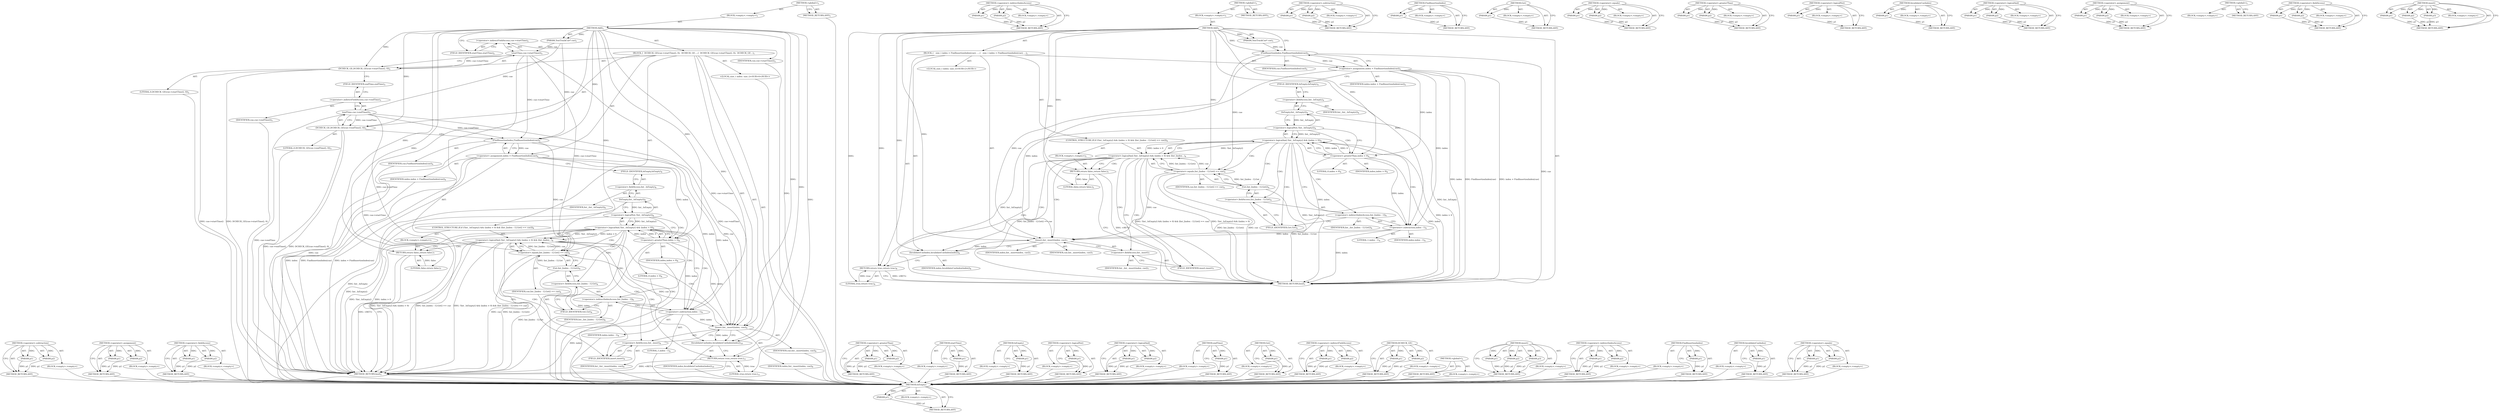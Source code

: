 digraph "insert" {
vulnerable_149 [label=<(METHOD,&lt;operator&gt;.subtraction)>];
vulnerable_150 [label=<(PARAM,p1)>];
vulnerable_151 [label=<(PARAM,p2)>];
vulnerable_152 [label=<(BLOCK,&lt;empty&gt;,&lt;empty&gt;)>];
vulnerable_153 [label=<(METHOD_RETURN,ANY)>];
vulnerable_103 [label=<(METHOD,&lt;operator&gt;.assignment)>];
vulnerable_104 [label=<(PARAM,p1)>];
vulnerable_105 [label=<(PARAM,p2)>];
vulnerable_106 [label=<(BLOCK,&lt;empty&gt;,&lt;empty&gt;)>];
vulnerable_107 [label=<(METHOD_RETURN,ANY)>];
vulnerable_125 [label=<(METHOD,&lt;operator&gt;.fieldAccess)>];
vulnerable_126 [label=<(PARAM,p1)>];
vulnerable_127 [label=<(PARAM,p2)>];
vulnerable_128 [label=<(BLOCK,&lt;empty&gt;,&lt;empty&gt;)>];
vulnerable_129 [label=<(METHOD_RETURN,ANY)>];
vulnerable_6 [label=<(METHOD,&lt;global&gt;)<SUB>1</SUB>>];
vulnerable_7 [label=<(BLOCK,&lt;empty&gt;,&lt;empty&gt;)<SUB>1</SUB>>];
vulnerable_8 [label=<(METHOD,Add)<SUB>1</SUB>>];
vulnerable_9 [label=<(PARAM,TextTrackCue* cue)<SUB>1</SUB>>];
vulnerable_10 [label=<(BLOCK,{
  DCHECK_GE(cue-&gt;startTime(), 0);
  DCHECK_GE...,{
  DCHECK_GE(cue-&gt;startTime(), 0);
  DCHECK_GE...)<SUB>1</SUB>>];
vulnerable_11 [label=<(DCHECK_GE,DCHECK_GE(cue-&gt;startTime(), 0))<SUB>2</SUB>>];
vulnerable_12 [label=<(startTime,cue-&gt;startTime())<SUB>2</SUB>>];
vulnerable_13 [label=<(&lt;operator&gt;.indirectFieldAccess,cue-&gt;startTime)<SUB>2</SUB>>];
vulnerable_14 [label=<(IDENTIFIER,cue,cue-&gt;startTime())<SUB>2</SUB>>];
vulnerable_15 [label=<(FIELD_IDENTIFIER,startTime,startTime)<SUB>2</SUB>>];
vulnerable_16 [label=<(LITERAL,0,DCHECK_GE(cue-&gt;startTime(), 0))<SUB>2</SUB>>];
vulnerable_17 [label=<(DCHECK_GE,DCHECK_GE(cue-&gt;endTime(), 0))<SUB>3</SUB>>];
vulnerable_18 [label=<(endTime,cue-&gt;endTime())<SUB>3</SUB>>];
vulnerable_19 [label=<(&lt;operator&gt;.indirectFieldAccess,cue-&gt;endTime)<SUB>3</SUB>>];
vulnerable_20 [label=<(IDENTIFIER,cue,cue-&gt;endTime())<SUB>3</SUB>>];
vulnerable_21 [label=<(FIELD_IDENTIFIER,endTime,endTime)<SUB>3</SUB>>];
vulnerable_22 [label=<(LITERAL,0,DCHECK_GE(cue-&gt;endTime(), 0))<SUB>3</SUB>>];
vulnerable_23 [label="<(LOCAL,size_t index: size_t)<SUB>4</SUB>>"];
vulnerable_24 [label=<(&lt;operator&gt;.assignment,index = FindInsertionIndex(cue))<SUB>4</SUB>>];
vulnerable_25 [label=<(IDENTIFIER,index,index = FindInsertionIndex(cue))<SUB>4</SUB>>];
vulnerable_26 [label=<(FindInsertionIndex,FindInsertionIndex(cue))<SUB>4</SUB>>];
vulnerable_27 [label=<(IDENTIFIER,cue,FindInsertionIndex(cue))<SUB>4</SUB>>];
vulnerable_28 [label=<(CONTROL_STRUCTURE,IF,if (!list_.IsEmpty() &amp;&amp; (index &gt; 0) &amp;&amp; (list_[index - 1].Get() == cue)))<SUB>6</SUB>>];
vulnerable_29 [label=<(&lt;operator&gt;.logicalAnd,!list_.IsEmpty() &amp;&amp; (index &gt; 0) &amp;&amp; (list_[index...)<SUB>6</SUB>>];
vulnerable_30 [label=<(&lt;operator&gt;.logicalAnd,!list_.IsEmpty() &amp;&amp; (index &gt; 0))<SUB>6</SUB>>];
vulnerable_31 [label=<(&lt;operator&gt;.logicalNot,!list_.IsEmpty())<SUB>6</SUB>>];
vulnerable_32 [label=<(IsEmpty,list_.IsEmpty())<SUB>6</SUB>>];
vulnerable_33 [label=<(&lt;operator&gt;.fieldAccess,list_.IsEmpty)<SUB>6</SUB>>];
vulnerable_34 [label=<(IDENTIFIER,list_,list_.IsEmpty())<SUB>6</SUB>>];
vulnerable_35 [label=<(FIELD_IDENTIFIER,IsEmpty,IsEmpty)<SUB>6</SUB>>];
vulnerable_36 [label=<(&lt;operator&gt;.greaterThan,index &gt; 0)<SUB>6</SUB>>];
vulnerable_37 [label=<(IDENTIFIER,index,index &gt; 0)<SUB>6</SUB>>];
vulnerable_38 [label=<(LITERAL,0,index &gt; 0)<SUB>6</SUB>>];
vulnerable_39 [label=<(&lt;operator&gt;.equals,list_[index - 1].Get() == cue)<SUB>6</SUB>>];
vulnerable_40 [label=<(Get,list_[index - 1].Get())<SUB>6</SUB>>];
vulnerable_41 [label=<(&lt;operator&gt;.fieldAccess,list_[index - 1].Get)<SUB>6</SUB>>];
vulnerable_42 [label=<(&lt;operator&gt;.indirectIndexAccess,list_[index - 1])<SUB>6</SUB>>];
vulnerable_43 [label=<(IDENTIFIER,list_,list_[index - 1].Get())<SUB>6</SUB>>];
vulnerable_44 [label=<(&lt;operator&gt;.subtraction,index - 1)<SUB>6</SUB>>];
vulnerable_45 [label=<(IDENTIFIER,index,index - 1)<SUB>6</SUB>>];
vulnerable_46 [label=<(LITERAL,1,index - 1)<SUB>6</SUB>>];
vulnerable_47 [label=<(FIELD_IDENTIFIER,Get,Get)<SUB>6</SUB>>];
vulnerable_48 [label=<(IDENTIFIER,cue,list_[index - 1].Get() == cue)<SUB>6</SUB>>];
vulnerable_49 [label=<(BLOCK,&lt;empty&gt;,&lt;empty&gt;)<SUB>7</SUB>>];
vulnerable_50 [label=<(RETURN,return false;,return false;)<SUB>7</SUB>>];
vulnerable_51 [label=<(LITERAL,false,return false;)<SUB>7</SUB>>];
vulnerable_52 [label=<(insert,list_.insert(index, cue))<SUB>9</SUB>>];
vulnerable_53 [label=<(&lt;operator&gt;.fieldAccess,list_.insert)<SUB>9</SUB>>];
vulnerable_54 [label=<(IDENTIFIER,list_,list_.insert(index, cue))<SUB>9</SUB>>];
vulnerable_55 [label=<(FIELD_IDENTIFIER,insert,insert)<SUB>9</SUB>>];
vulnerable_56 [label=<(IDENTIFIER,index,list_.insert(index, cue))<SUB>9</SUB>>];
vulnerable_57 [label=<(IDENTIFIER,cue,list_.insert(index, cue))<SUB>9</SUB>>];
vulnerable_58 [label=<(InvalidateCueIndex,InvalidateCueIndex(index))<SUB>10</SUB>>];
vulnerable_59 [label=<(IDENTIFIER,index,InvalidateCueIndex(index))<SUB>10</SUB>>];
vulnerable_60 [label=<(RETURN,return true;,return true;)<SUB>11</SUB>>];
vulnerable_61 [label=<(LITERAL,true,return true;)<SUB>11</SUB>>];
vulnerable_62 [label=<(METHOD_RETURN,bool)<SUB>1</SUB>>];
vulnerable_64 [label=<(METHOD_RETURN,ANY)<SUB>1</SUB>>];
vulnerable_130 [label=<(METHOD,&lt;operator&gt;.greaterThan)>];
vulnerable_131 [label=<(PARAM,p1)>];
vulnerable_132 [label=<(PARAM,p2)>];
vulnerable_133 [label=<(BLOCK,&lt;empty&gt;,&lt;empty&gt;)>];
vulnerable_134 [label=<(METHOD_RETURN,ANY)>];
vulnerable_90 [label=<(METHOD,startTime)>];
vulnerable_91 [label=<(PARAM,p1)>];
vulnerable_92 [label=<(BLOCK,&lt;empty&gt;,&lt;empty&gt;)>];
vulnerable_93 [label=<(METHOD_RETURN,ANY)>];
vulnerable_121 [label=<(METHOD,IsEmpty)>];
vulnerable_122 [label=<(PARAM,p1)>];
vulnerable_123 [label=<(BLOCK,&lt;empty&gt;,&lt;empty&gt;)>];
vulnerable_124 [label=<(METHOD_RETURN,ANY)>];
vulnerable_117 [label=<(METHOD,&lt;operator&gt;.logicalNot)>];
vulnerable_118 [label=<(PARAM,p1)>];
vulnerable_119 [label=<(BLOCK,&lt;empty&gt;,&lt;empty&gt;)>];
vulnerable_120 [label=<(METHOD_RETURN,ANY)>];
vulnerable_112 [label=<(METHOD,&lt;operator&gt;.logicalAnd)>];
vulnerable_113 [label=<(PARAM,p1)>];
vulnerable_114 [label=<(PARAM,p2)>];
vulnerable_115 [label=<(BLOCK,&lt;empty&gt;,&lt;empty&gt;)>];
vulnerable_116 [label=<(METHOD_RETURN,ANY)>];
vulnerable_99 [label=<(METHOD,endTime)>];
vulnerable_100 [label=<(PARAM,p1)>];
vulnerable_101 [label=<(BLOCK,&lt;empty&gt;,&lt;empty&gt;)>];
vulnerable_102 [label=<(METHOD_RETURN,ANY)>];
vulnerable_140 [label=<(METHOD,Get)>];
vulnerable_141 [label=<(PARAM,p1)>];
vulnerable_142 [label=<(BLOCK,&lt;empty&gt;,&lt;empty&gt;)>];
vulnerable_143 [label=<(METHOD_RETURN,ANY)>];
vulnerable_94 [label=<(METHOD,&lt;operator&gt;.indirectFieldAccess)>];
vulnerable_95 [label=<(PARAM,p1)>];
vulnerable_96 [label=<(PARAM,p2)>];
vulnerable_97 [label=<(BLOCK,&lt;empty&gt;,&lt;empty&gt;)>];
vulnerable_98 [label=<(METHOD_RETURN,ANY)>];
vulnerable_85 [label=<(METHOD,DCHECK_GE)>];
vulnerable_86 [label=<(PARAM,p1)>];
vulnerable_87 [label=<(PARAM,p2)>];
vulnerable_88 [label=<(BLOCK,&lt;empty&gt;,&lt;empty&gt;)>];
vulnerable_89 [label=<(METHOD_RETURN,ANY)>];
vulnerable_79 [label=<(METHOD,&lt;global&gt;)<SUB>1</SUB>>];
vulnerable_80 [label=<(BLOCK,&lt;empty&gt;,&lt;empty&gt;)>];
vulnerable_81 [label=<(METHOD_RETURN,ANY)>];
vulnerable_154 [label=<(METHOD,insert)>];
vulnerable_155 [label=<(PARAM,p1)>];
vulnerable_156 [label=<(PARAM,p2)>];
vulnerable_157 [label=<(PARAM,p3)>];
vulnerable_158 [label=<(BLOCK,&lt;empty&gt;,&lt;empty&gt;)>];
vulnerable_159 [label=<(METHOD_RETURN,ANY)>];
vulnerable_144 [label=<(METHOD,&lt;operator&gt;.indirectIndexAccess)>];
vulnerable_145 [label=<(PARAM,p1)>];
vulnerable_146 [label=<(PARAM,p2)>];
vulnerable_147 [label=<(BLOCK,&lt;empty&gt;,&lt;empty&gt;)>];
vulnerable_148 [label=<(METHOD_RETURN,ANY)>];
vulnerable_108 [label=<(METHOD,FindInsertionIndex)>];
vulnerable_109 [label=<(PARAM,p1)>];
vulnerable_110 [label=<(BLOCK,&lt;empty&gt;,&lt;empty&gt;)>];
vulnerable_111 [label=<(METHOD_RETURN,ANY)>];
vulnerable_160 [label=<(METHOD,InvalidateCueIndex)>];
vulnerable_161 [label=<(PARAM,p1)>];
vulnerable_162 [label=<(BLOCK,&lt;empty&gt;,&lt;empty&gt;)>];
vulnerable_163 [label=<(METHOD_RETURN,ANY)>];
vulnerable_135 [label=<(METHOD,&lt;operator&gt;.equals)>];
vulnerable_136 [label=<(PARAM,p1)>];
vulnerable_137 [label=<(PARAM,p2)>];
vulnerable_138 [label=<(BLOCK,&lt;empty&gt;,&lt;empty&gt;)>];
vulnerable_139 [label=<(METHOD_RETURN,ANY)>];
fixed_91 [label=<(METHOD,IsEmpty)>];
fixed_92 [label=<(PARAM,p1)>];
fixed_93 [label=<(BLOCK,&lt;empty&gt;,&lt;empty&gt;)>];
fixed_94 [label=<(METHOD_RETURN,ANY)>];
fixed_114 [label=<(METHOD,&lt;operator&gt;.indirectIndexAccess)>];
fixed_115 [label=<(PARAM,p1)>];
fixed_116 [label=<(PARAM,p2)>];
fixed_117 [label=<(BLOCK,&lt;empty&gt;,&lt;empty&gt;)>];
fixed_118 [label=<(METHOD_RETURN,ANY)>];
fixed_6 [label=<(METHOD,&lt;global&gt;)<SUB>1</SUB>>];
fixed_7 [label=<(BLOCK,&lt;empty&gt;,&lt;empty&gt;)<SUB>1</SUB>>];
fixed_8 [label=<(METHOD,Add)<SUB>1</SUB>>];
fixed_9 [label=<(PARAM,TextTrackCue* cue)<SUB>1</SUB>>];
fixed_10 [label=<(BLOCK,{
   size_t index = FindInsertionIndex(cue);

 ...,{
   size_t index = FindInsertionIndex(cue);

 ...)<SUB>1</SUB>>];
fixed_11 [label="<(LOCAL,size_t index: size_t)<SUB>2</SUB>>"];
fixed_12 [label=<(&lt;operator&gt;.assignment,index = FindInsertionIndex(cue))<SUB>2</SUB>>];
fixed_13 [label=<(IDENTIFIER,index,index = FindInsertionIndex(cue))<SUB>2</SUB>>];
fixed_14 [label=<(FindInsertionIndex,FindInsertionIndex(cue))<SUB>2</SUB>>];
fixed_15 [label=<(IDENTIFIER,cue,FindInsertionIndex(cue))<SUB>2</SUB>>];
fixed_16 [label=<(CONTROL_STRUCTURE,IF,if (!list_.IsEmpty() &amp;&amp; (index &gt; 0) &amp;&amp; (list_[index - 1].Get() == cue)))<SUB>4</SUB>>];
fixed_17 [label=<(&lt;operator&gt;.logicalAnd,!list_.IsEmpty() &amp;&amp; (index &gt; 0) &amp;&amp; (list_[index...)<SUB>4</SUB>>];
fixed_18 [label=<(&lt;operator&gt;.logicalAnd,!list_.IsEmpty() &amp;&amp; (index &gt; 0))<SUB>4</SUB>>];
fixed_19 [label=<(&lt;operator&gt;.logicalNot,!list_.IsEmpty())<SUB>4</SUB>>];
fixed_20 [label=<(IsEmpty,list_.IsEmpty())<SUB>4</SUB>>];
fixed_21 [label=<(&lt;operator&gt;.fieldAccess,list_.IsEmpty)<SUB>4</SUB>>];
fixed_22 [label=<(IDENTIFIER,list_,list_.IsEmpty())<SUB>4</SUB>>];
fixed_23 [label=<(FIELD_IDENTIFIER,IsEmpty,IsEmpty)<SUB>4</SUB>>];
fixed_24 [label=<(&lt;operator&gt;.greaterThan,index &gt; 0)<SUB>4</SUB>>];
fixed_25 [label=<(IDENTIFIER,index,index &gt; 0)<SUB>4</SUB>>];
fixed_26 [label=<(LITERAL,0,index &gt; 0)<SUB>4</SUB>>];
fixed_27 [label=<(&lt;operator&gt;.equals,list_[index - 1].Get() == cue)<SUB>4</SUB>>];
fixed_28 [label=<(Get,list_[index - 1].Get())<SUB>4</SUB>>];
fixed_29 [label=<(&lt;operator&gt;.fieldAccess,list_[index - 1].Get)<SUB>4</SUB>>];
fixed_30 [label=<(&lt;operator&gt;.indirectIndexAccess,list_[index - 1])<SUB>4</SUB>>];
fixed_31 [label=<(IDENTIFIER,list_,list_[index - 1].Get())<SUB>4</SUB>>];
fixed_32 [label=<(&lt;operator&gt;.subtraction,index - 1)<SUB>4</SUB>>];
fixed_33 [label=<(IDENTIFIER,index,index - 1)<SUB>4</SUB>>];
fixed_34 [label=<(LITERAL,1,index - 1)<SUB>4</SUB>>];
fixed_35 [label=<(FIELD_IDENTIFIER,Get,Get)<SUB>4</SUB>>];
fixed_36 [label=<(IDENTIFIER,cue,list_[index - 1].Get() == cue)<SUB>4</SUB>>];
fixed_37 [label=<(BLOCK,&lt;empty&gt;,&lt;empty&gt;)<SUB>5</SUB>>];
fixed_38 [label=<(RETURN,return false;,return false;)<SUB>5</SUB>>];
fixed_39 [label=<(LITERAL,false,return false;)<SUB>5</SUB>>];
fixed_40 [label=<(insert,list_.insert(index, cue))<SUB>7</SUB>>];
fixed_41 [label=<(&lt;operator&gt;.fieldAccess,list_.insert)<SUB>7</SUB>>];
fixed_42 [label=<(IDENTIFIER,list_,list_.insert(index, cue))<SUB>7</SUB>>];
fixed_43 [label=<(FIELD_IDENTIFIER,insert,insert)<SUB>7</SUB>>];
fixed_44 [label=<(IDENTIFIER,index,list_.insert(index, cue))<SUB>7</SUB>>];
fixed_45 [label=<(IDENTIFIER,cue,list_.insert(index, cue))<SUB>7</SUB>>];
fixed_46 [label=<(InvalidateCueIndex,InvalidateCueIndex(index))<SUB>8</SUB>>];
fixed_47 [label=<(IDENTIFIER,index,InvalidateCueIndex(index))<SUB>8</SUB>>];
fixed_48 [label=<(RETURN,return true;,return true;)<SUB>9</SUB>>];
fixed_49 [label=<(LITERAL,true,return true;)<SUB>9</SUB>>];
fixed_50 [label=<(METHOD_RETURN,bool)<SUB>1</SUB>>];
fixed_52 [label=<(METHOD_RETURN,ANY)<SUB>1</SUB>>];
fixed_119 [label=<(METHOD,&lt;operator&gt;.subtraction)>];
fixed_120 [label=<(PARAM,p1)>];
fixed_121 [label=<(PARAM,p2)>];
fixed_122 [label=<(BLOCK,&lt;empty&gt;,&lt;empty&gt;)>];
fixed_123 [label=<(METHOD_RETURN,ANY)>];
fixed_78 [label=<(METHOD,FindInsertionIndex)>];
fixed_79 [label=<(PARAM,p1)>];
fixed_80 [label=<(BLOCK,&lt;empty&gt;,&lt;empty&gt;)>];
fixed_81 [label=<(METHOD_RETURN,ANY)>];
fixed_110 [label=<(METHOD,Get)>];
fixed_111 [label=<(PARAM,p1)>];
fixed_112 [label=<(BLOCK,&lt;empty&gt;,&lt;empty&gt;)>];
fixed_113 [label=<(METHOD_RETURN,ANY)>];
fixed_105 [label=<(METHOD,&lt;operator&gt;.equals)>];
fixed_106 [label=<(PARAM,p1)>];
fixed_107 [label=<(PARAM,p2)>];
fixed_108 [label=<(BLOCK,&lt;empty&gt;,&lt;empty&gt;)>];
fixed_109 [label=<(METHOD_RETURN,ANY)>];
fixed_100 [label=<(METHOD,&lt;operator&gt;.greaterThan)>];
fixed_101 [label=<(PARAM,p1)>];
fixed_102 [label=<(PARAM,p2)>];
fixed_103 [label=<(BLOCK,&lt;empty&gt;,&lt;empty&gt;)>];
fixed_104 [label=<(METHOD_RETURN,ANY)>];
fixed_87 [label=<(METHOD,&lt;operator&gt;.logicalNot)>];
fixed_88 [label=<(PARAM,p1)>];
fixed_89 [label=<(BLOCK,&lt;empty&gt;,&lt;empty&gt;)>];
fixed_90 [label=<(METHOD_RETURN,ANY)>];
fixed_130 [label=<(METHOD,InvalidateCueIndex)>];
fixed_131 [label=<(PARAM,p1)>];
fixed_132 [label=<(BLOCK,&lt;empty&gt;,&lt;empty&gt;)>];
fixed_133 [label=<(METHOD_RETURN,ANY)>];
fixed_82 [label=<(METHOD,&lt;operator&gt;.logicalAnd)>];
fixed_83 [label=<(PARAM,p1)>];
fixed_84 [label=<(PARAM,p2)>];
fixed_85 [label=<(BLOCK,&lt;empty&gt;,&lt;empty&gt;)>];
fixed_86 [label=<(METHOD_RETURN,ANY)>];
fixed_73 [label=<(METHOD,&lt;operator&gt;.assignment)>];
fixed_74 [label=<(PARAM,p1)>];
fixed_75 [label=<(PARAM,p2)>];
fixed_76 [label=<(BLOCK,&lt;empty&gt;,&lt;empty&gt;)>];
fixed_77 [label=<(METHOD_RETURN,ANY)>];
fixed_67 [label=<(METHOD,&lt;global&gt;)<SUB>1</SUB>>];
fixed_68 [label=<(BLOCK,&lt;empty&gt;,&lt;empty&gt;)>];
fixed_69 [label=<(METHOD_RETURN,ANY)>];
fixed_95 [label=<(METHOD,&lt;operator&gt;.fieldAccess)>];
fixed_96 [label=<(PARAM,p1)>];
fixed_97 [label=<(PARAM,p2)>];
fixed_98 [label=<(BLOCK,&lt;empty&gt;,&lt;empty&gt;)>];
fixed_99 [label=<(METHOD_RETURN,ANY)>];
fixed_124 [label=<(METHOD,insert)>];
fixed_125 [label=<(PARAM,p1)>];
fixed_126 [label=<(PARAM,p2)>];
fixed_127 [label=<(PARAM,p3)>];
fixed_128 [label=<(BLOCK,&lt;empty&gt;,&lt;empty&gt;)>];
fixed_129 [label=<(METHOD_RETURN,ANY)>];
vulnerable_149 -> vulnerable_150  [key=0, label="AST: "];
vulnerable_149 -> vulnerable_150  [key=1, label="DDG: "];
vulnerable_149 -> vulnerable_152  [key=0, label="AST: "];
vulnerable_149 -> vulnerable_151  [key=0, label="AST: "];
vulnerable_149 -> vulnerable_151  [key=1, label="DDG: "];
vulnerable_149 -> vulnerable_153  [key=0, label="AST: "];
vulnerable_149 -> vulnerable_153  [key=1, label="CFG: "];
vulnerable_150 -> vulnerable_153  [key=0, label="DDG: p1"];
vulnerable_151 -> vulnerable_153  [key=0, label="DDG: p2"];
vulnerable_152 -> fixed_91  [key=0];
vulnerable_153 -> fixed_91  [key=0];
vulnerable_103 -> vulnerable_104  [key=0, label="AST: "];
vulnerable_103 -> vulnerable_104  [key=1, label="DDG: "];
vulnerable_103 -> vulnerable_106  [key=0, label="AST: "];
vulnerable_103 -> vulnerable_105  [key=0, label="AST: "];
vulnerable_103 -> vulnerable_105  [key=1, label="DDG: "];
vulnerable_103 -> vulnerable_107  [key=0, label="AST: "];
vulnerable_103 -> vulnerable_107  [key=1, label="CFG: "];
vulnerable_104 -> vulnerable_107  [key=0, label="DDG: p1"];
vulnerable_105 -> vulnerable_107  [key=0, label="DDG: p2"];
vulnerable_106 -> fixed_91  [key=0];
vulnerable_107 -> fixed_91  [key=0];
vulnerable_125 -> vulnerable_126  [key=0, label="AST: "];
vulnerable_125 -> vulnerable_126  [key=1, label="DDG: "];
vulnerable_125 -> vulnerable_128  [key=0, label="AST: "];
vulnerable_125 -> vulnerable_127  [key=0, label="AST: "];
vulnerable_125 -> vulnerable_127  [key=1, label="DDG: "];
vulnerable_125 -> vulnerable_129  [key=0, label="AST: "];
vulnerable_125 -> vulnerable_129  [key=1, label="CFG: "];
vulnerable_126 -> vulnerable_129  [key=0, label="DDG: p1"];
vulnerable_127 -> vulnerable_129  [key=0, label="DDG: p2"];
vulnerable_128 -> fixed_91  [key=0];
vulnerable_129 -> fixed_91  [key=0];
vulnerable_6 -> vulnerable_7  [key=0, label="AST: "];
vulnerable_6 -> vulnerable_64  [key=0, label="AST: "];
vulnerable_6 -> vulnerable_64  [key=1, label="CFG: "];
vulnerable_7 -> vulnerable_8  [key=0, label="AST: "];
vulnerable_8 -> vulnerable_9  [key=0, label="AST: "];
vulnerable_8 -> vulnerable_9  [key=1, label="DDG: "];
vulnerable_8 -> vulnerable_10  [key=0, label="AST: "];
vulnerable_8 -> vulnerable_62  [key=0, label="AST: "];
vulnerable_8 -> vulnerable_15  [key=0, label="CFG: "];
vulnerable_8 -> vulnerable_60  [key=0, label="DDG: "];
vulnerable_8 -> vulnerable_11  [key=0, label="DDG: "];
vulnerable_8 -> vulnerable_17  [key=0, label="DDG: "];
vulnerable_8 -> vulnerable_52  [key=0, label="DDG: "];
vulnerable_8 -> vulnerable_58  [key=0, label="DDG: "];
vulnerable_8 -> vulnerable_61  [key=0, label="DDG: "];
vulnerable_8 -> vulnerable_26  [key=0, label="DDG: "];
vulnerable_8 -> vulnerable_50  [key=0, label="DDG: "];
vulnerable_8 -> vulnerable_39  [key=0, label="DDG: "];
vulnerable_8 -> vulnerable_51  [key=0, label="DDG: "];
vulnerable_8 -> vulnerable_36  [key=0, label="DDG: "];
vulnerable_8 -> vulnerable_44  [key=0, label="DDG: "];
vulnerable_9 -> vulnerable_12  [key=0, label="DDG: cue"];
vulnerable_9 -> vulnerable_18  [key=0, label="DDG: cue"];
vulnerable_9 -> vulnerable_26  [key=0, label="DDG: cue"];
vulnerable_10 -> vulnerable_11  [key=0, label="AST: "];
vulnerable_10 -> vulnerable_17  [key=0, label="AST: "];
vulnerable_10 -> vulnerable_23  [key=0, label="AST: "];
vulnerable_10 -> vulnerable_24  [key=0, label="AST: "];
vulnerable_10 -> vulnerable_28  [key=0, label="AST: "];
vulnerable_10 -> vulnerable_52  [key=0, label="AST: "];
vulnerable_10 -> vulnerable_58  [key=0, label="AST: "];
vulnerable_10 -> vulnerable_60  [key=0, label="AST: "];
vulnerable_11 -> vulnerable_12  [key=0, label="AST: "];
vulnerable_11 -> vulnerable_16  [key=0, label="AST: "];
vulnerable_11 -> vulnerable_21  [key=0, label="CFG: "];
vulnerable_11 -> vulnerable_62  [key=0, label="DDG: cue-&gt;startTime()"];
vulnerable_11 -> vulnerable_62  [key=1, label="DDG: DCHECK_GE(cue-&gt;startTime(), 0)"];
vulnerable_12 -> vulnerable_13  [key=0, label="AST: "];
vulnerable_12 -> vulnerable_11  [key=0, label="CFG: "];
vulnerable_12 -> vulnerable_11  [key=1, label="DDG: cue-&gt;startTime"];
vulnerable_12 -> vulnerable_62  [key=0, label="DDG: cue-&gt;startTime"];
vulnerable_12 -> vulnerable_52  [key=0, label="DDG: cue-&gt;startTime"];
vulnerable_12 -> vulnerable_26  [key=0, label="DDG: cue-&gt;startTime"];
vulnerable_12 -> vulnerable_39  [key=0, label="DDG: cue-&gt;startTime"];
vulnerable_13 -> vulnerable_14  [key=0, label="AST: "];
vulnerable_13 -> vulnerable_15  [key=0, label="AST: "];
vulnerable_13 -> vulnerable_12  [key=0, label="CFG: "];
vulnerable_14 -> fixed_91  [key=0];
vulnerable_15 -> vulnerable_13  [key=0, label="CFG: "];
vulnerable_16 -> fixed_91  [key=0];
vulnerable_17 -> vulnerable_18  [key=0, label="AST: "];
vulnerable_17 -> vulnerable_22  [key=0, label="AST: "];
vulnerable_17 -> vulnerable_26  [key=0, label="CFG: "];
vulnerable_17 -> vulnerable_62  [key=0, label="DDG: cue-&gt;endTime()"];
vulnerable_17 -> vulnerable_62  [key=1, label="DDG: DCHECK_GE(cue-&gt;endTime(), 0)"];
vulnerable_18 -> vulnerable_19  [key=0, label="AST: "];
vulnerable_18 -> vulnerable_17  [key=0, label="CFG: "];
vulnerable_18 -> vulnerable_17  [key=1, label="DDG: cue-&gt;endTime"];
vulnerable_18 -> vulnerable_62  [key=0, label="DDG: cue-&gt;endTime"];
vulnerable_18 -> vulnerable_52  [key=0, label="DDG: cue-&gt;endTime"];
vulnerable_18 -> vulnerable_26  [key=0, label="DDG: cue-&gt;endTime"];
vulnerable_18 -> vulnerable_39  [key=0, label="DDG: cue-&gt;endTime"];
vulnerable_19 -> vulnerable_20  [key=0, label="AST: "];
vulnerable_19 -> vulnerable_21  [key=0, label="AST: "];
vulnerable_19 -> vulnerable_18  [key=0, label="CFG: "];
vulnerable_20 -> fixed_91  [key=0];
vulnerable_21 -> vulnerable_19  [key=0, label="CFG: "];
vulnerable_22 -> fixed_91  [key=0];
vulnerable_23 -> fixed_91  [key=0];
vulnerable_24 -> vulnerable_25  [key=0, label="AST: "];
vulnerable_24 -> vulnerable_26  [key=0, label="AST: "];
vulnerable_24 -> vulnerable_35  [key=0, label="CFG: "];
vulnerable_24 -> vulnerable_62  [key=0, label="DDG: index"];
vulnerable_24 -> vulnerable_62  [key=1, label="DDG: FindInsertionIndex(cue)"];
vulnerable_24 -> vulnerable_62  [key=2, label="DDG: index = FindInsertionIndex(cue)"];
vulnerable_24 -> vulnerable_52  [key=0, label="DDG: index"];
vulnerable_24 -> vulnerable_36  [key=0, label="DDG: index"];
vulnerable_24 -> vulnerable_44  [key=0, label="DDG: index"];
vulnerable_25 -> fixed_91  [key=0];
vulnerable_26 -> vulnerable_27  [key=0, label="AST: "];
vulnerable_26 -> vulnerable_24  [key=0, label="CFG: "];
vulnerable_26 -> vulnerable_24  [key=1, label="DDG: cue"];
vulnerable_26 -> vulnerable_62  [key=0, label="DDG: cue"];
vulnerable_26 -> vulnerable_52  [key=0, label="DDG: cue"];
vulnerable_26 -> vulnerable_39  [key=0, label="DDG: cue"];
vulnerable_27 -> fixed_91  [key=0];
vulnerable_28 -> vulnerable_29  [key=0, label="AST: "];
vulnerable_28 -> vulnerable_49  [key=0, label="AST: "];
vulnerable_29 -> vulnerable_30  [key=0, label="AST: "];
vulnerable_29 -> vulnerable_39  [key=0, label="AST: "];
vulnerable_29 -> vulnerable_50  [key=0, label="CFG: "];
vulnerable_29 -> vulnerable_50  [key=1, label="CDG: "];
vulnerable_29 -> vulnerable_55  [key=0, label="CFG: "];
vulnerable_29 -> vulnerable_55  [key=1, label="CDG: "];
vulnerable_29 -> vulnerable_62  [key=0, label="DDG: !list_.IsEmpty() &amp;&amp; (index &gt; 0)"];
vulnerable_29 -> vulnerable_62  [key=1, label="DDG: list_[index - 1].Get() == cue"];
vulnerable_29 -> vulnerable_62  [key=2, label="DDG: !list_.IsEmpty() &amp;&amp; (index &gt; 0) &amp;&amp; (list_[index - 1].Get() == cue)"];
vulnerable_29 -> vulnerable_58  [key=0, label="CDG: "];
vulnerable_29 -> vulnerable_60  [key=0, label="CDG: "];
vulnerable_29 -> vulnerable_52  [key=0, label="CDG: "];
vulnerable_29 -> vulnerable_53  [key=0, label="CDG: "];
vulnerable_30 -> vulnerable_31  [key=0, label="AST: "];
vulnerable_30 -> vulnerable_36  [key=0, label="AST: "];
vulnerable_30 -> vulnerable_29  [key=0, label="CFG: "];
vulnerable_30 -> vulnerable_29  [key=1, label="DDG: !list_.IsEmpty()"];
vulnerable_30 -> vulnerable_29  [key=2, label="DDG: index &gt; 0"];
vulnerable_30 -> vulnerable_44  [key=0, label="CFG: "];
vulnerable_30 -> vulnerable_44  [key=1, label="CDG: "];
vulnerable_30 -> vulnerable_62  [key=0, label="DDG: !list_.IsEmpty()"];
vulnerable_30 -> vulnerable_62  [key=1, label="DDG: index &gt; 0"];
vulnerable_30 -> vulnerable_47  [key=0, label="CDG: "];
vulnerable_30 -> vulnerable_42  [key=0, label="CDG: "];
vulnerable_30 -> vulnerable_41  [key=0, label="CDG: "];
vulnerable_30 -> vulnerable_40  [key=0, label="CDG: "];
vulnerable_30 -> vulnerable_39  [key=0, label="CDG: "];
vulnerable_31 -> vulnerable_32  [key=0, label="AST: "];
vulnerable_31 -> vulnerable_30  [key=0, label="CFG: "];
vulnerable_31 -> vulnerable_30  [key=1, label="DDG: list_.IsEmpty()"];
vulnerable_31 -> vulnerable_36  [key=0, label="CFG: "];
vulnerable_31 -> vulnerable_36  [key=1, label="CDG: "];
vulnerable_31 -> vulnerable_62  [key=0, label="DDG: list_.IsEmpty()"];
vulnerable_32 -> vulnerable_33  [key=0, label="AST: "];
vulnerable_32 -> vulnerable_31  [key=0, label="CFG: "];
vulnerable_32 -> vulnerable_31  [key=1, label="DDG: list_.IsEmpty"];
vulnerable_32 -> vulnerable_62  [key=0, label="DDG: list_.IsEmpty"];
vulnerable_33 -> vulnerable_34  [key=0, label="AST: "];
vulnerable_33 -> vulnerable_35  [key=0, label="AST: "];
vulnerable_33 -> vulnerable_32  [key=0, label="CFG: "];
vulnerable_34 -> fixed_91  [key=0];
vulnerable_35 -> vulnerable_33  [key=0, label="CFG: "];
vulnerable_36 -> vulnerable_37  [key=0, label="AST: "];
vulnerable_36 -> vulnerable_38  [key=0, label="AST: "];
vulnerable_36 -> vulnerable_30  [key=0, label="CFG: "];
vulnerable_36 -> vulnerable_30  [key=1, label="DDG: index"];
vulnerable_36 -> vulnerable_30  [key=2, label="DDG: 0"];
vulnerable_36 -> vulnerable_62  [key=0, label="DDG: index"];
vulnerable_36 -> vulnerable_52  [key=0, label="DDG: index"];
vulnerable_36 -> vulnerable_44  [key=0, label="DDG: index"];
vulnerable_37 -> fixed_91  [key=0];
vulnerable_38 -> fixed_91  [key=0];
vulnerable_39 -> vulnerable_40  [key=0, label="AST: "];
vulnerable_39 -> vulnerable_48  [key=0, label="AST: "];
vulnerable_39 -> vulnerable_29  [key=0, label="CFG: "];
vulnerable_39 -> vulnerable_29  [key=1, label="DDG: list_[index - 1].Get()"];
vulnerable_39 -> vulnerable_29  [key=2, label="DDG: cue"];
vulnerable_39 -> vulnerable_62  [key=0, label="DDG: list_[index - 1].Get()"];
vulnerable_39 -> vulnerable_62  [key=1, label="DDG: cue"];
vulnerable_39 -> vulnerable_52  [key=0, label="DDG: cue"];
vulnerable_40 -> vulnerable_41  [key=0, label="AST: "];
vulnerable_40 -> vulnerable_39  [key=0, label="CFG: "];
vulnerable_40 -> vulnerable_39  [key=1, label="DDG: list_[index - 1].Get"];
vulnerable_40 -> vulnerable_62  [key=0, label="DDG: list_[index - 1].Get"];
vulnerable_41 -> vulnerable_42  [key=0, label="AST: "];
vulnerable_41 -> vulnerable_47  [key=0, label="AST: "];
vulnerable_41 -> vulnerable_40  [key=0, label="CFG: "];
vulnerable_42 -> vulnerable_43  [key=0, label="AST: "];
vulnerable_42 -> vulnerable_44  [key=0, label="AST: "];
vulnerable_42 -> vulnerable_47  [key=0, label="CFG: "];
vulnerable_43 -> fixed_91  [key=0];
vulnerable_44 -> vulnerable_45  [key=0, label="AST: "];
vulnerable_44 -> vulnerable_46  [key=0, label="AST: "];
vulnerable_44 -> vulnerable_42  [key=0, label="CFG: "];
vulnerable_44 -> vulnerable_62  [key=0, label="DDG: index"];
vulnerable_44 -> vulnerable_52  [key=0, label="DDG: index"];
vulnerable_45 -> fixed_91  [key=0];
vulnerable_46 -> fixed_91  [key=0];
vulnerable_47 -> vulnerable_41  [key=0, label="CFG: "];
vulnerable_48 -> fixed_91  [key=0];
vulnerable_49 -> vulnerable_50  [key=0, label="AST: "];
vulnerable_50 -> vulnerable_51  [key=0, label="AST: "];
vulnerable_50 -> vulnerable_62  [key=0, label="CFG: "];
vulnerable_50 -> vulnerable_62  [key=1, label="DDG: &lt;RET&gt;"];
vulnerable_51 -> vulnerable_50  [key=0, label="DDG: false"];
vulnerable_52 -> vulnerable_53  [key=0, label="AST: "];
vulnerable_52 -> vulnerable_56  [key=0, label="AST: "];
vulnerable_52 -> vulnerable_57  [key=0, label="AST: "];
vulnerable_52 -> vulnerable_58  [key=0, label="CFG: "];
vulnerable_52 -> vulnerable_58  [key=1, label="DDG: index"];
vulnerable_53 -> vulnerable_54  [key=0, label="AST: "];
vulnerable_53 -> vulnerable_55  [key=0, label="AST: "];
vulnerable_53 -> vulnerable_52  [key=0, label="CFG: "];
vulnerable_54 -> fixed_91  [key=0];
vulnerable_55 -> vulnerable_53  [key=0, label="CFG: "];
vulnerable_56 -> fixed_91  [key=0];
vulnerable_57 -> fixed_91  [key=0];
vulnerable_58 -> vulnerable_59  [key=0, label="AST: "];
vulnerable_58 -> vulnerable_60  [key=0, label="CFG: "];
vulnerable_59 -> fixed_91  [key=0];
vulnerable_60 -> vulnerable_61  [key=0, label="AST: "];
vulnerable_60 -> vulnerable_62  [key=0, label="CFG: "];
vulnerable_60 -> vulnerable_62  [key=1, label="DDG: &lt;RET&gt;"];
vulnerable_61 -> vulnerable_60  [key=0, label="DDG: true"];
vulnerable_62 -> fixed_91  [key=0];
vulnerable_64 -> fixed_91  [key=0];
vulnerable_130 -> vulnerable_131  [key=0, label="AST: "];
vulnerable_130 -> vulnerable_131  [key=1, label="DDG: "];
vulnerable_130 -> vulnerable_133  [key=0, label="AST: "];
vulnerable_130 -> vulnerable_132  [key=0, label="AST: "];
vulnerable_130 -> vulnerable_132  [key=1, label="DDG: "];
vulnerable_130 -> vulnerable_134  [key=0, label="AST: "];
vulnerable_130 -> vulnerable_134  [key=1, label="CFG: "];
vulnerable_131 -> vulnerable_134  [key=0, label="DDG: p1"];
vulnerable_132 -> vulnerable_134  [key=0, label="DDG: p2"];
vulnerable_133 -> fixed_91  [key=0];
vulnerable_134 -> fixed_91  [key=0];
vulnerable_90 -> vulnerable_91  [key=0, label="AST: "];
vulnerable_90 -> vulnerable_91  [key=1, label="DDG: "];
vulnerable_90 -> vulnerable_92  [key=0, label="AST: "];
vulnerable_90 -> vulnerable_93  [key=0, label="AST: "];
vulnerable_90 -> vulnerable_93  [key=1, label="CFG: "];
vulnerable_91 -> vulnerable_93  [key=0, label="DDG: p1"];
vulnerable_92 -> fixed_91  [key=0];
vulnerable_93 -> fixed_91  [key=0];
vulnerable_121 -> vulnerable_122  [key=0, label="AST: "];
vulnerable_121 -> vulnerable_122  [key=1, label="DDG: "];
vulnerable_121 -> vulnerable_123  [key=0, label="AST: "];
vulnerable_121 -> vulnerable_124  [key=0, label="AST: "];
vulnerable_121 -> vulnerable_124  [key=1, label="CFG: "];
vulnerable_122 -> vulnerable_124  [key=0, label="DDG: p1"];
vulnerable_123 -> fixed_91  [key=0];
vulnerable_124 -> fixed_91  [key=0];
vulnerable_117 -> vulnerable_118  [key=0, label="AST: "];
vulnerable_117 -> vulnerable_118  [key=1, label="DDG: "];
vulnerable_117 -> vulnerable_119  [key=0, label="AST: "];
vulnerable_117 -> vulnerable_120  [key=0, label="AST: "];
vulnerable_117 -> vulnerable_120  [key=1, label="CFG: "];
vulnerable_118 -> vulnerable_120  [key=0, label="DDG: p1"];
vulnerable_119 -> fixed_91  [key=0];
vulnerable_120 -> fixed_91  [key=0];
vulnerable_112 -> vulnerable_113  [key=0, label="AST: "];
vulnerable_112 -> vulnerable_113  [key=1, label="DDG: "];
vulnerable_112 -> vulnerable_115  [key=0, label="AST: "];
vulnerable_112 -> vulnerable_114  [key=0, label="AST: "];
vulnerable_112 -> vulnerable_114  [key=1, label="DDG: "];
vulnerable_112 -> vulnerable_116  [key=0, label="AST: "];
vulnerable_112 -> vulnerable_116  [key=1, label="CFG: "];
vulnerable_113 -> vulnerable_116  [key=0, label="DDG: p1"];
vulnerable_114 -> vulnerable_116  [key=0, label="DDG: p2"];
vulnerable_115 -> fixed_91  [key=0];
vulnerable_116 -> fixed_91  [key=0];
vulnerable_99 -> vulnerable_100  [key=0, label="AST: "];
vulnerable_99 -> vulnerable_100  [key=1, label="DDG: "];
vulnerable_99 -> vulnerable_101  [key=0, label="AST: "];
vulnerable_99 -> vulnerable_102  [key=0, label="AST: "];
vulnerable_99 -> vulnerable_102  [key=1, label="CFG: "];
vulnerable_100 -> vulnerable_102  [key=0, label="DDG: p1"];
vulnerable_101 -> fixed_91  [key=0];
vulnerable_102 -> fixed_91  [key=0];
vulnerable_140 -> vulnerable_141  [key=0, label="AST: "];
vulnerable_140 -> vulnerable_141  [key=1, label="DDG: "];
vulnerable_140 -> vulnerable_142  [key=0, label="AST: "];
vulnerable_140 -> vulnerable_143  [key=0, label="AST: "];
vulnerable_140 -> vulnerable_143  [key=1, label="CFG: "];
vulnerable_141 -> vulnerable_143  [key=0, label="DDG: p1"];
vulnerable_142 -> fixed_91  [key=0];
vulnerable_143 -> fixed_91  [key=0];
vulnerable_94 -> vulnerable_95  [key=0, label="AST: "];
vulnerable_94 -> vulnerable_95  [key=1, label="DDG: "];
vulnerable_94 -> vulnerable_97  [key=0, label="AST: "];
vulnerable_94 -> vulnerable_96  [key=0, label="AST: "];
vulnerable_94 -> vulnerable_96  [key=1, label="DDG: "];
vulnerable_94 -> vulnerable_98  [key=0, label="AST: "];
vulnerable_94 -> vulnerable_98  [key=1, label="CFG: "];
vulnerable_95 -> vulnerable_98  [key=0, label="DDG: p1"];
vulnerable_96 -> vulnerable_98  [key=0, label="DDG: p2"];
vulnerable_97 -> fixed_91  [key=0];
vulnerable_98 -> fixed_91  [key=0];
vulnerable_85 -> vulnerable_86  [key=0, label="AST: "];
vulnerable_85 -> vulnerable_86  [key=1, label="DDG: "];
vulnerable_85 -> vulnerable_88  [key=0, label="AST: "];
vulnerable_85 -> vulnerable_87  [key=0, label="AST: "];
vulnerable_85 -> vulnerable_87  [key=1, label="DDG: "];
vulnerable_85 -> vulnerable_89  [key=0, label="AST: "];
vulnerable_85 -> vulnerable_89  [key=1, label="CFG: "];
vulnerable_86 -> vulnerable_89  [key=0, label="DDG: p1"];
vulnerable_87 -> vulnerable_89  [key=0, label="DDG: p2"];
vulnerable_88 -> fixed_91  [key=0];
vulnerable_89 -> fixed_91  [key=0];
vulnerable_79 -> vulnerable_80  [key=0, label="AST: "];
vulnerable_79 -> vulnerable_81  [key=0, label="AST: "];
vulnerable_79 -> vulnerable_81  [key=1, label="CFG: "];
vulnerable_80 -> fixed_91  [key=0];
vulnerable_81 -> fixed_91  [key=0];
vulnerable_154 -> vulnerable_155  [key=0, label="AST: "];
vulnerable_154 -> vulnerable_155  [key=1, label="DDG: "];
vulnerable_154 -> vulnerable_158  [key=0, label="AST: "];
vulnerable_154 -> vulnerable_156  [key=0, label="AST: "];
vulnerable_154 -> vulnerable_156  [key=1, label="DDG: "];
vulnerable_154 -> vulnerable_159  [key=0, label="AST: "];
vulnerable_154 -> vulnerable_159  [key=1, label="CFG: "];
vulnerable_154 -> vulnerable_157  [key=0, label="AST: "];
vulnerable_154 -> vulnerable_157  [key=1, label="DDG: "];
vulnerable_155 -> vulnerable_159  [key=0, label="DDG: p1"];
vulnerable_156 -> vulnerable_159  [key=0, label="DDG: p2"];
vulnerable_157 -> vulnerable_159  [key=0, label="DDG: p3"];
vulnerable_158 -> fixed_91  [key=0];
vulnerable_159 -> fixed_91  [key=0];
vulnerable_144 -> vulnerable_145  [key=0, label="AST: "];
vulnerable_144 -> vulnerable_145  [key=1, label="DDG: "];
vulnerable_144 -> vulnerable_147  [key=0, label="AST: "];
vulnerable_144 -> vulnerable_146  [key=0, label="AST: "];
vulnerable_144 -> vulnerable_146  [key=1, label="DDG: "];
vulnerable_144 -> vulnerable_148  [key=0, label="AST: "];
vulnerable_144 -> vulnerable_148  [key=1, label="CFG: "];
vulnerable_145 -> vulnerable_148  [key=0, label="DDG: p1"];
vulnerable_146 -> vulnerable_148  [key=0, label="DDG: p2"];
vulnerable_147 -> fixed_91  [key=0];
vulnerable_148 -> fixed_91  [key=0];
vulnerable_108 -> vulnerable_109  [key=0, label="AST: "];
vulnerable_108 -> vulnerable_109  [key=1, label="DDG: "];
vulnerable_108 -> vulnerable_110  [key=0, label="AST: "];
vulnerable_108 -> vulnerable_111  [key=0, label="AST: "];
vulnerable_108 -> vulnerable_111  [key=1, label="CFG: "];
vulnerable_109 -> vulnerable_111  [key=0, label="DDG: p1"];
vulnerable_110 -> fixed_91  [key=0];
vulnerable_111 -> fixed_91  [key=0];
vulnerable_160 -> vulnerable_161  [key=0, label="AST: "];
vulnerable_160 -> vulnerable_161  [key=1, label="DDG: "];
vulnerable_160 -> vulnerable_162  [key=0, label="AST: "];
vulnerable_160 -> vulnerable_163  [key=0, label="AST: "];
vulnerable_160 -> vulnerable_163  [key=1, label="CFG: "];
vulnerable_161 -> vulnerable_163  [key=0, label="DDG: p1"];
vulnerable_162 -> fixed_91  [key=0];
vulnerable_163 -> fixed_91  [key=0];
vulnerable_135 -> vulnerable_136  [key=0, label="AST: "];
vulnerable_135 -> vulnerable_136  [key=1, label="DDG: "];
vulnerable_135 -> vulnerable_138  [key=0, label="AST: "];
vulnerable_135 -> vulnerable_137  [key=0, label="AST: "];
vulnerable_135 -> vulnerable_137  [key=1, label="DDG: "];
vulnerable_135 -> vulnerable_139  [key=0, label="AST: "];
vulnerable_135 -> vulnerable_139  [key=1, label="CFG: "];
vulnerable_136 -> vulnerable_139  [key=0, label="DDG: p1"];
vulnerable_137 -> vulnerable_139  [key=0, label="DDG: p2"];
vulnerable_138 -> fixed_91  [key=0];
vulnerable_139 -> fixed_91  [key=0];
fixed_91 -> fixed_92  [key=0, label="AST: "];
fixed_91 -> fixed_92  [key=1, label="DDG: "];
fixed_91 -> fixed_93  [key=0, label="AST: "];
fixed_91 -> fixed_94  [key=0, label="AST: "];
fixed_91 -> fixed_94  [key=1, label="CFG: "];
fixed_92 -> fixed_94  [key=0, label="DDG: p1"];
fixed_114 -> fixed_115  [key=0, label="AST: "];
fixed_114 -> fixed_115  [key=1, label="DDG: "];
fixed_114 -> fixed_117  [key=0, label="AST: "];
fixed_114 -> fixed_116  [key=0, label="AST: "];
fixed_114 -> fixed_116  [key=1, label="DDG: "];
fixed_114 -> fixed_118  [key=0, label="AST: "];
fixed_114 -> fixed_118  [key=1, label="CFG: "];
fixed_115 -> fixed_118  [key=0, label="DDG: p1"];
fixed_116 -> fixed_118  [key=0, label="DDG: p2"];
fixed_6 -> fixed_7  [key=0, label="AST: "];
fixed_6 -> fixed_52  [key=0, label="AST: "];
fixed_6 -> fixed_52  [key=1, label="CFG: "];
fixed_7 -> fixed_8  [key=0, label="AST: "];
fixed_8 -> fixed_9  [key=0, label="AST: "];
fixed_8 -> fixed_9  [key=1, label="DDG: "];
fixed_8 -> fixed_10  [key=0, label="AST: "];
fixed_8 -> fixed_50  [key=0, label="AST: "];
fixed_8 -> fixed_14  [key=0, label="CFG: "];
fixed_8 -> fixed_14  [key=1, label="DDG: "];
fixed_8 -> fixed_48  [key=0, label="DDG: "];
fixed_8 -> fixed_40  [key=0, label="DDG: "];
fixed_8 -> fixed_46  [key=0, label="DDG: "];
fixed_8 -> fixed_49  [key=0, label="DDG: "];
fixed_8 -> fixed_38  [key=0, label="DDG: "];
fixed_8 -> fixed_27  [key=0, label="DDG: "];
fixed_8 -> fixed_39  [key=0, label="DDG: "];
fixed_8 -> fixed_24  [key=0, label="DDG: "];
fixed_8 -> fixed_32  [key=0, label="DDG: "];
fixed_9 -> fixed_14  [key=0, label="DDG: cue"];
fixed_10 -> fixed_11  [key=0, label="AST: "];
fixed_10 -> fixed_12  [key=0, label="AST: "];
fixed_10 -> fixed_16  [key=0, label="AST: "];
fixed_10 -> fixed_40  [key=0, label="AST: "];
fixed_10 -> fixed_46  [key=0, label="AST: "];
fixed_10 -> fixed_48  [key=0, label="AST: "];
fixed_12 -> fixed_13  [key=0, label="AST: "];
fixed_12 -> fixed_14  [key=0, label="AST: "];
fixed_12 -> fixed_23  [key=0, label="CFG: "];
fixed_12 -> fixed_50  [key=0, label="DDG: index"];
fixed_12 -> fixed_50  [key=1, label="DDG: FindInsertionIndex(cue)"];
fixed_12 -> fixed_50  [key=2, label="DDG: index = FindInsertionIndex(cue)"];
fixed_12 -> fixed_40  [key=0, label="DDG: index"];
fixed_12 -> fixed_24  [key=0, label="DDG: index"];
fixed_12 -> fixed_32  [key=0, label="DDG: index"];
fixed_14 -> fixed_15  [key=0, label="AST: "];
fixed_14 -> fixed_12  [key=0, label="CFG: "];
fixed_14 -> fixed_12  [key=1, label="DDG: cue"];
fixed_14 -> fixed_50  [key=0, label="DDG: cue"];
fixed_14 -> fixed_40  [key=0, label="DDG: cue"];
fixed_14 -> fixed_27  [key=0, label="DDG: cue"];
fixed_16 -> fixed_17  [key=0, label="AST: "];
fixed_16 -> fixed_37  [key=0, label="AST: "];
fixed_17 -> fixed_18  [key=0, label="AST: "];
fixed_17 -> fixed_27  [key=0, label="AST: "];
fixed_17 -> fixed_38  [key=0, label="CFG: "];
fixed_17 -> fixed_38  [key=1, label="CDG: "];
fixed_17 -> fixed_43  [key=0, label="CFG: "];
fixed_17 -> fixed_43  [key=1, label="CDG: "];
fixed_17 -> fixed_50  [key=0, label="DDG: !list_.IsEmpty() &amp;&amp; (index &gt; 0)"];
fixed_17 -> fixed_50  [key=1, label="DDG: list_[index - 1].Get() == cue"];
fixed_17 -> fixed_50  [key=2, label="DDG: !list_.IsEmpty() &amp;&amp; (index &gt; 0) &amp;&amp; (list_[index - 1].Get() == cue)"];
fixed_17 -> fixed_48  [key=0, label="CDG: "];
fixed_17 -> fixed_46  [key=0, label="CDG: "];
fixed_17 -> fixed_41  [key=0, label="CDG: "];
fixed_17 -> fixed_40  [key=0, label="CDG: "];
fixed_18 -> fixed_19  [key=0, label="AST: "];
fixed_18 -> fixed_24  [key=0, label="AST: "];
fixed_18 -> fixed_17  [key=0, label="CFG: "];
fixed_18 -> fixed_17  [key=1, label="DDG: !list_.IsEmpty()"];
fixed_18 -> fixed_17  [key=2, label="DDG: index &gt; 0"];
fixed_18 -> fixed_32  [key=0, label="CFG: "];
fixed_18 -> fixed_32  [key=1, label="CDG: "];
fixed_18 -> fixed_50  [key=0, label="DDG: !list_.IsEmpty()"];
fixed_18 -> fixed_50  [key=1, label="DDG: index &gt; 0"];
fixed_18 -> fixed_30  [key=0, label="CDG: "];
fixed_18 -> fixed_28  [key=0, label="CDG: "];
fixed_18 -> fixed_27  [key=0, label="CDG: "];
fixed_18 -> fixed_29  [key=0, label="CDG: "];
fixed_18 -> fixed_35  [key=0, label="CDG: "];
fixed_19 -> fixed_20  [key=0, label="AST: "];
fixed_19 -> fixed_18  [key=0, label="CFG: "];
fixed_19 -> fixed_18  [key=1, label="DDG: list_.IsEmpty()"];
fixed_19 -> fixed_24  [key=0, label="CFG: "];
fixed_19 -> fixed_24  [key=1, label="CDG: "];
fixed_19 -> fixed_50  [key=0, label="DDG: list_.IsEmpty()"];
fixed_20 -> fixed_21  [key=0, label="AST: "];
fixed_20 -> fixed_19  [key=0, label="CFG: "];
fixed_20 -> fixed_19  [key=1, label="DDG: list_.IsEmpty"];
fixed_20 -> fixed_50  [key=0, label="DDG: list_.IsEmpty"];
fixed_21 -> fixed_22  [key=0, label="AST: "];
fixed_21 -> fixed_23  [key=0, label="AST: "];
fixed_21 -> fixed_20  [key=0, label="CFG: "];
fixed_23 -> fixed_21  [key=0, label="CFG: "];
fixed_24 -> fixed_25  [key=0, label="AST: "];
fixed_24 -> fixed_26  [key=0, label="AST: "];
fixed_24 -> fixed_18  [key=0, label="CFG: "];
fixed_24 -> fixed_18  [key=1, label="DDG: index"];
fixed_24 -> fixed_18  [key=2, label="DDG: 0"];
fixed_24 -> fixed_50  [key=0, label="DDG: index"];
fixed_24 -> fixed_40  [key=0, label="DDG: index"];
fixed_24 -> fixed_32  [key=0, label="DDG: index"];
fixed_27 -> fixed_28  [key=0, label="AST: "];
fixed_27 -> fixed_36  [key=0, label="AST: "];
fixed_27 -> fixed_17  [key=0, label="CFG: "];
fixed_27 -> fixed_17  [key=1, label="DDG: list_[index - 1].Get()"];
fixed_27 -> fixed_17  [key=2, label="DDG: cue"];
fixed_27 -> fixed_50  [key=0, label="DDG: list_[index - 1].Get()"];
fixed_27 -> fixed_50  [key=1, label="DDG: cue"];
fixed_27 -> fixed_40  [key=0, label="DDG: cue"];
fixed_28 -> fixed_29  [key=0, label="AST: "];
fixed_28 -> fixed_27  [key=0, label="CFG: "];
fixed_28 -> fixed_27  [key=1, label="DDG: list_[index - 1].Get"];
fixed_28 -> fixed_50  [key=0, label="DDG: list_[index - 1].Get"];
fixed_29 -> fixed_30  [key=0, label="AST: "];
fixed_29 -> fixed_35  [key=0, label="AST: "];
fixed_29 -> fixed_28  [key=0, label="CFG: "];
fixed_30 -> fixed_31  [key=0, label="AST: "];
fixed_30 -> fixed_32  [key=0, label="AST: "];
fixed_30 -> fixed_35  [key=0, label="CFG: "];
fixed_32 -> fixed_33  [key=0, label="AST: "];
fixed_32 -> fixed_34  [key=0, label="AST: "];
fixed_32 -> fixed_30  [key=0, label="CFG: "];
fixed_32 -> fixed_50  [key=0, label="DDG: index"];
fixed_32 -> fixed_40  [key=0, label="DDG: index"];
fixed_35 -> fixed_29  [key=0, label="CFG: "];
fixed_37 -> fixed_38  [key=0, label="AST: "];
fixed_38 -> fixed_39  [key=0, label="AST: "];
fixed_38 -> fixed_50  [key=0, label="CFG: "];
fixed_38 -> fixed_50  [key=1, label="DDG: &lt;RET&gt;"];
fixed_39 -> fixed_38  [key=0, label="DDG: false"];
fixed_40 -> fixed_41  [key=0, label="AST: "];
fixed_40 -> fixed_44  [key=0, label="AST: "];
fixed_40 -> fixed_45  [key=0, label="AST: "];
fixed_40 -> fixed_46  [key=0, label="CFG: "];
fixed_40 -> fixed_46  [key=1, label="DDG: index"];
fixed_41 -> fixed_42  [key=0, label="AST: "];
fixed_41 -> fixed_43  [key=0, label="AST: "];
fixed_41 -> fixed_40  [key=0, label="CFG: "];
fixed_43 -> fixed_41  [key=0, label="CFG: "];
fixed_46 -> fixed_47  [key=0, label="AST: "];
fixed_46 -> fixed_48  [key=0, label="CFG: "];
fixed_48 -> fixed_49  [key=0, label="AST: "];
fixed_48 -> fixed_50  [key=0, label="CFG: "];
fixed_48 -> fixed_50  [key=1, label="DDG: &lt;RET&gt;"];
fixed_49 -> fixed_48  [key=0, label="DDG: true"];
fixed_119 -> fixed_120  [key=0, label="AST: "];
fixed_119 -> fixed_120  [key=1, label="DDG: "];
fixed_119 -> fixed_122  [key=0, label="AST: "];
fixed_119 -> fixed_121  [key=0, label="AST: "];
fixed_119 -> fixed_121  [key=1, label="DDG: "];
fixed_119 -> fixed_123  [key=0, label="AST: "];
fixed_119 -> fixed_123  [key=1, label="CFG: "];
fixed_120 -> fixed_123  [key=0, label="DDG: p1"];
fixed_121 -> fixed_123  [key=0, label="DDG: p2"];
fixed_78 -> fixed_79  [key=0, label="AST: "];
fixed_78 -> fixed_79  [key=1, label="DDG: "];
fixed_78 -> fixed_80  [key=0, label="AST: "];
fixed_78 -> fixed_81  [key=0, label="AST: "];
fixed_78 -> fixed_81  [key=1, label="CFG: "];
fixed_79 -> fixed_81  [key=0, label="DDG: p1"];
fixed_110 -> fixed_111  [key=0, label="AST: "];
fixed_110 -> fixed_111  [key=1, label="DDG: "];
fixed_110 -> fixed_112  [key=0, label="AST: "];
fixed_110 -> fixed_113  [key=0, label="AST: "];
fixed_110 -> fixed_113  [key=1, label="CFG: "];
fixed_111 -> fixed_113  [key=0, label="DDG: p1"];
fixed_105 -> fixed_106  [key=0, label="AST: "];
fixed_105 -> fixed_106  [key=1, label="DDG: "];
fixed_105 -> fixed_108  [key=0, label="AST: "];
fixed_105 -> fixed_107  [key=0, label="AST: "];
fixed_105 -> fixed_107  [key=1, label="DDG: "];
fixed_105 -> fixed_109  [key=0, label="AST: "];
fixed_105 -> fixed_109  [key=1, label="CFG: "];
fixed_106 -> fixed_109  [key=0, label="DDG: p1"];
fixed_107 -> fixed_109  [key=0, label="DDG: p2"];
fixed_100 -> fixed_101  [key=0, label="AST: "];
fixed_100 -> fixed_101  [key=1, label="DDG: "];
fixed_100 -> fixed_103  [key=0, label="AST: "];
fixed_100 -> fixed_102  [key=0, label="AST: "];
fixed_100 -> fixed_102  [key=1, label="DDG: "];
fixed_100 -> fixed_104  [key=0, label="AST: "];
fixed_100 -> fixed_104  [key=1, label="CFG: "];
fixed_101 -> fixed_104  [key=0, label="DDG: p1"];
fixed_102 -> fixed_104  [key=0, label="DDG: p2"];
fixed_87 -> fixed_88  [key=0, label="AST: "];
fixed_87 -> fixed_88  [key=1, label="DDG: "];
fixed_87 -> fixed_89  [key=0, label="AST: "];
fixed_87 -> fixed_90  [key=0, label="AST: "];
fixed_87 -> fixed_90  [key=1, label="CFG: "];
fixed_88 -> fixed_90  [key=0, label="DDG: p1"];
fixed_130 -> fixed_131  [key=0, label="AST: "];
fixed_130 -> fixed_131  [key=1, label="DDG: "];
fixed_130 -> fixed_132  [key=0, label="AST: "];
fixed_130 -> fixed_133  [key=0, label="AST: "];
fixed_130 -> fixed_133  [key=1, label="CFG: "];
fixed_131 -> fixed_133  [key=0, label="DDG: p1"];
fixed_82 -> fixed_83  [key=0, label="AST: "];
fixed_82 -> fixed_83  [key=1, label="DDG: "];
fixed_82 -> fixed_85  [key=0, label="AST: "];
fixed_82 -> fixed_84  [key=0, label="AST: "];
fixed_82 -> fixed_84  [key=1, label="DDG: "];
fixed_82 -> fixed_86  [key=0, label="AST: "];
fixed_82 -> fixed_86  [key=1, label="CFG: "];
fixed_83 -> fixed_86  [key=0, label="DDG: p1"];
fixed_84 -> fixed_86  [key=0, label="DDG: p2"];
fixed_73 -> fixed_74  [key=0, label="AST: "];
fixed_73 -> fixed_74  [key=1, label="DDG: "];
fixed_73 -> fixed_76  [key=0, label="AST: "];
fixed_73 -> fixed_75  [key=0, label="AST: "];
fixed_73 -> fixed_75  [key=1, label="DDG: "];
fixed_73 -> fixed_77  [key=0, label="AST: "];
fixed_73 -> fixed_77  [key=1, label="CFG: "];
fixed_74 -> fixed_77  [key=0, label="DDG: p1"];
fixed_75 -> fixed_77  [key=0, label="DDG: p2"];
fixed_67 -> fixed_68  [key=0, label="AST: "];
fixed_67 -> fixed_69  [key=0, label="AST: "];
fixed_67 -> fixed_69  [key=1, label="CFG: "];
fixed_95 -> fixed_96  [key=0, label="AST: "];
fixed_95 -> fixed_96  [key=1, label="DDG: "];
fixed_95 -> fixed_98  [key=0, label="AST: "];
fixed_95 -> fixed_97  [key=0, label="AST: "];
fixed_95 -> fixed_97  [key=1, label="DDG: "];
fixed_95 -> fixed_99  [key=0, label="AST: "];
fixed_95 -> fixed_99  [key=1, label="CFG: "];
fixed_96 -> fixed_99  [key=0, label="DDG: p1"];
fixed_97 -> fixed_99  [key=0, label="DDG: p2"];
fixed_124 -> fixed_125  [key=0, label="AST: "];
fixed_124 -> fixed_125  [key=1, label="DDG: "];
fixed_124 -> fixed_128  [key=0, label="AST: "];
fixed_124 -> fixed_126  [key=0, label="AST: "];
fixed_124 -> fixed_126  [key=1, label="DDG: "];
fixed_124 -> fixed_129  [key=0, label="AST: "];
fixed_124 -> fixed_129  [key=1, label="CFG: "];
fixed_124 -> fixed_127  [key=0, label="AST: "];
fixed_124 -> fixed_127  [key=1, label="DDG: "];
fixed_125 -> fixed_129  [key=0, label="DDG: p1"];
fixed_126 -> fixed_129  [key=0, label="DDG: p2"];
fixed_127 -> fixed_129  [key=0, label="DDG: p3"];
}
